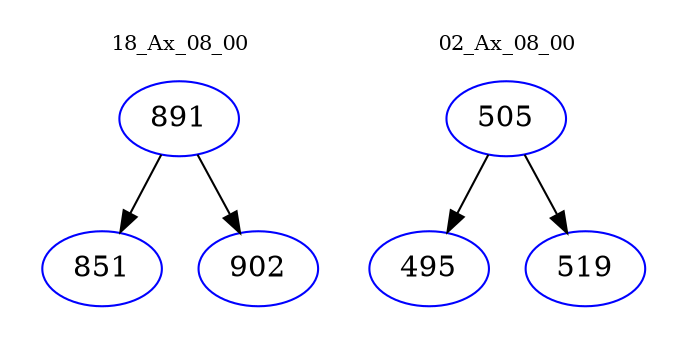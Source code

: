 digraph{
subgraph cluster_0 {
color = white
label = "18_Ax_08_00";
fontsize=10;
T0_891 [label="891", color="blue"]
T0_891 -> T0_851 [color="black"]
T0_851 [label="851", color="blue"]
T0_891 -> T0_902 [color="black"]
T0_902 [label="902", color="blue"]
}
subgraph cluster_1 {
color = white
label = "02_Ax_08_00";
fontsize=10;
T1_505 [label="505", color="blue"]
T1_505 -> T1_495 [color="black"]
T1_495 [label="495", color="blue"]
T1_505 -> T1_519 [color="black"]
T1_519 [label="519", color="blue"]
}
}
